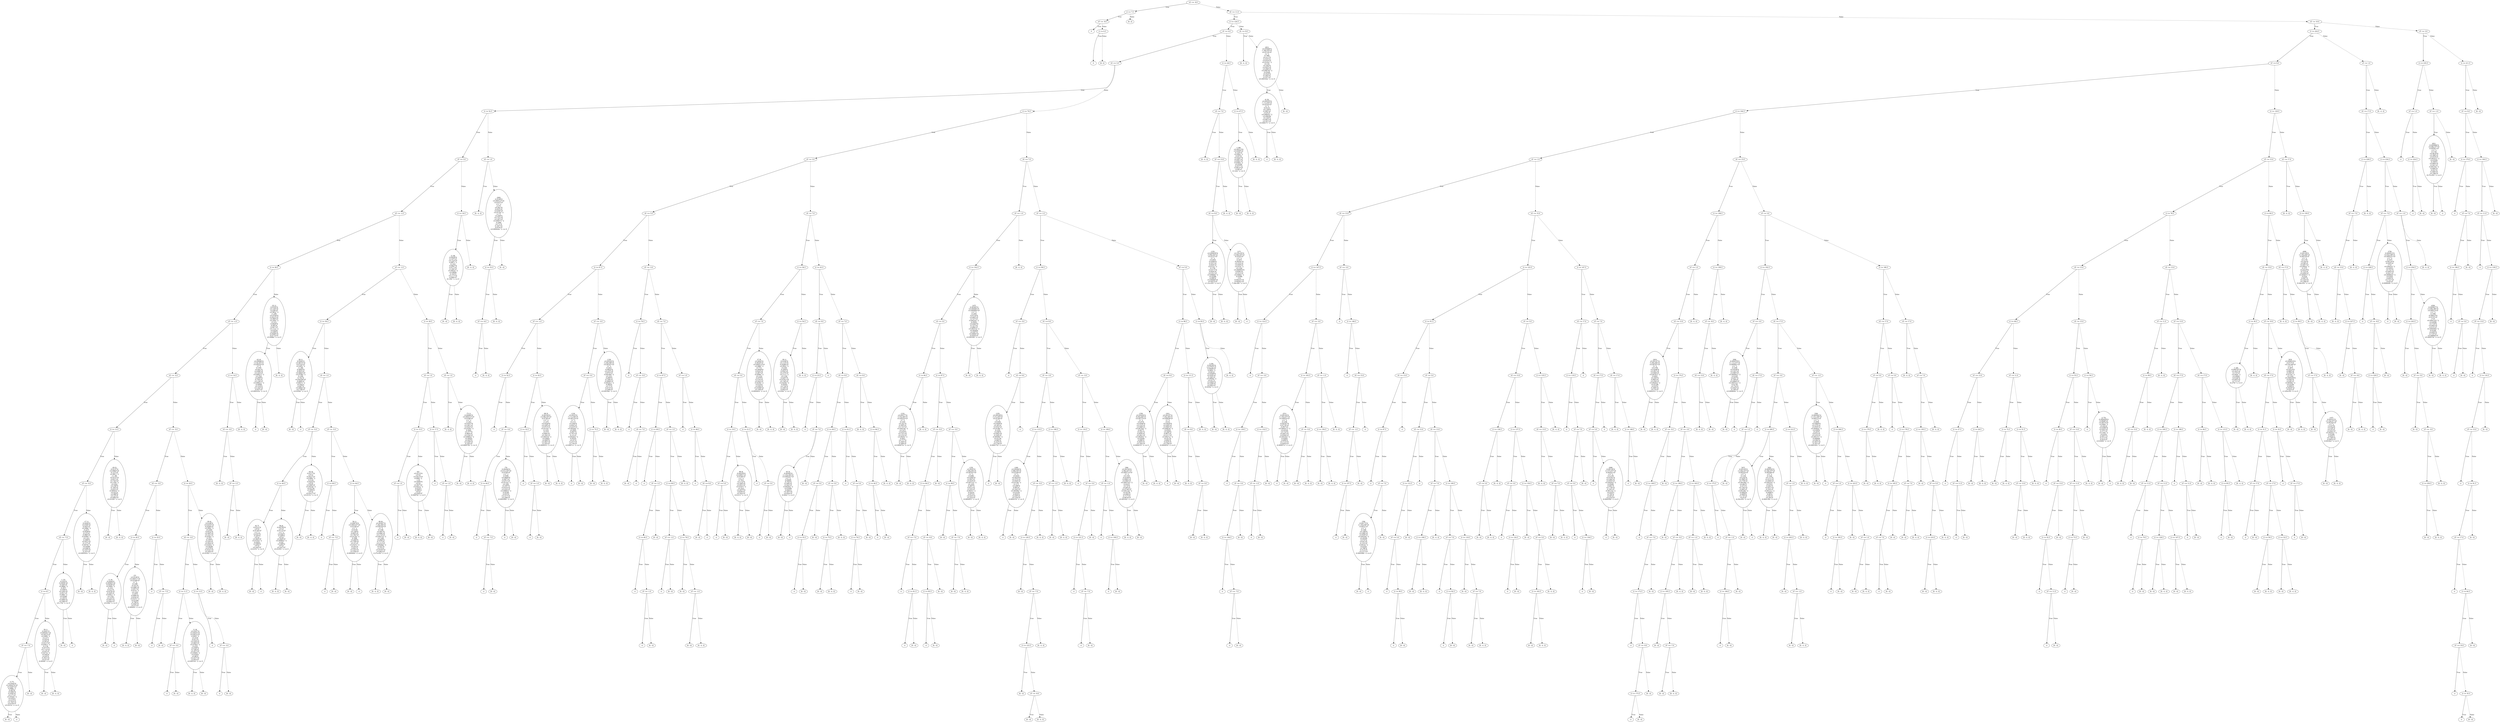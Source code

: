 digraph {
0 [label="vE <= -9.0"];
1 [label="d <= 7.5"];
2 [label="vF <= -9.0"];
3 [label="0"];
2 -> 3 [label="True"];
4 [label="d <= 6.5"];
5 [label="0"];
4 -> 5 [label="True"];
6 [label="[0, 2]"];
4 -> 6 [style="dashed", label="False"];
2 -> 4 [style="dashed", label="False"];
1 -> 2 [label="True"];
7 [label="[0, 2]"];
1 -> 7 [style="dashed", label="False"];
0 -> 1 [label="True"];
8 [label="vE <= 11.0"];
9 [label="d <= 124.5"];
10 [label="vF <= 9.0"];
11 [label="vE <= 3.0"];
12 [label="d <= 52.5"];
13 [label="vF <= 3.0"];
14 [label="vE <= -1.0"];
15 [label="d <= 28.5"];
16 [label="vF <= -1.0"];
17 [label="vE <= -5.0"];
18 [label="d <= 13.5"];
19 [label="vF <= -5.0"];
20 [label="vE <= -7.0"];
21 [label="d <= 8.5"];
22 [label="vF <= -7.0"];
23 [label="5.77(\n+0.0542*d\n+0.000474*vE\n+0.0287*vF\n-0.998)^2\n-0.0879(\n+0.882*d\n-0.436*vE\n+0.17*vF\n+0.0526)^2\n+0.0321(\n+0.215*d\n+0.703*vE\n+0.678*vF\n+0.0315)^2 <= 0"];
24 [label="[0, -2]"];
23 -> 24 [label="True"];
25 [label="-2"];
23 -> 25 [style="dashed", label="False"];
22 -> 23 [label="True"];
26 [label="[0, -2]"];
22 -> 26 [style="dashed", label="False"];
21 -> 22 [label="True"];
27 [label="39.1(\n-0.0201*d\n-0.000261*vE\n+0.0412*vF\n+0.999)^2\n+0.317(\n-0.553*d\n-0.56*vE\n+0.617*vF\n-0.0367)^2\n-0.174(\n-0.0773*d\n+0.772*vE\n+0.63*vF\n-0.0273)^2\n+0.0453(\n+0.83*d\n-0.301*vE\n+0.47*vF\n-0.0028)^2 <= 0"];
28 [label="[0, -2]"];
27 -> 28 [label="True"];
29 [label="[0, -2, 2]"];
27 -> 29 [style="dashed", label="False"];
21 -> 27 [style="dashed", label="False"];
20 -> 21 [label="True"];
30 [label="1.15(\n-0.252*d\n-0.0456*vE\n-0.426*vF\n+0.868)^2\n-0.367(\n-0.548*d\n+0.244*vE\n-0.651*vF\n-0.466)^2\n+0.0246(\n-0.183*d\n+0.896*vE\n+0.366*vF\n+0.174)^2 <= 0"];
31 [label="[0, -2]"];
30 -> 31 [label="True"];
32 [label="-2"];
30 -> 32 [style="dashed", label="False"];
20 -> 30 [style="dashed", label="False"];
19 -> 20 [label="True"];
33 [label="-17.1(\n-0.0204*d\n+0.038*vE\n-0.045*vF\n+0.998)^2\n-0.227(\n-0.0558*d\n-0.15*vE\n-0.986*vF\n-0.0399)^2\n+0.141(\n-0.368*d\n+0.921*vE\n-0.117*vF\n-0.0479)^2\n+0.0299(\n+0.928*d\n+0.357*vE\n-0.107*vF\n+0.000503)^2 <= 0"];
34 [label="[0, -2]"];
33 -> 34 [label="True"];
35 [label="[0, -2, 2]"];
33 -> 35 [style="dashed", label="False"];
19 -> 33 [style="dashed", label="False"];
18 -> 19 [label="True"];
36 [label="-29.5(\n-0.0137*d\n+0.0965*vE\n-0.127*vF\n+0.987)^2\n+1.38(\n+0.0131*d\n-0.651*vE\n+0.742*vF\n+0.159)^2\n+0.202(\n+0.146*d\n-0.744*vE\n-0.652*vF\n-0.00933)^2\n+0.0212(\n+0.989*d\n+0.12*vE\n+0.085*vF\n+0.0129)^2 <= 0"];
37 [label="[0, -2]"];
36 -> 37 [label="True"];
38 [label="[0, -2, 2]"];
36 -> 38 [style="dashed", label="False"];
18 -> 36 [style="dashed", label="False"];
17 -> 18 [label="True"];
39 [label="vF <= -5.0"];
40 [label="vE <= -3.0"];
41 [label="d <= 20.5"];
42 [label="11.9(\n-0.0264*d\n-0.00065*vE\n-0.0436*vF\n+0.999)^2\n-0.161(\n-0.511*d\n+0.678*vE\n-0.528*vF\n-0.0361)^2\n+0.152(\n+0.215*d\n+0.697*vE\n+0.683*vF\n+0.036)^2 <= 0"];
43 [label="[0, -2]"];
42 -> 43 [label="True"];
44 [label="-2"];
42 -> 44 [style="dashed", label="False"];
41 -> 42 [label="True"];
45 [label="27(\n+0.0126*d\n+0.00011*vE\n+0.0168*vF\n-1)^2\n-0.148(\n-0.531*d\n+0.686*vE\n-0.497*vF\n-0.015)^2\n+0.142(\n-0.29*d\n-0.698*vE\n-0.654*vF\n-0.0147)^2\n+0.0149(\n-0.796*d\n-0.204*vE\n+0.57*vF\n-0.00045)^2 <= 0"];
46 [label="[0, -2, 2]"];
45 -> 46 [label="True"];
47 [label="[0, -2]"];
45 -> 47 [style="dashed", label="False"];
41 -> 45 [style="dashed", label="False"];
40 -> 41 [label="True"];
48 [label="d <= 25.5"];
49 [label="-2"];
48 -> 49 [label="True"];
50 [label="vF <= -7.0"];
51 [label="-2"];
50 -> 51 [label="True"];
52 [label="[0, -2]"];
50 -> 52 [style="dashed", label="False"];
48 -> 50 [style="dashed", label="False"];
40 -> 48 [style="dashed", label="False"];
39 -> 40 [label="True"];
53 [label="d <= 20.5"];
54 [label="vE <= -3.0"];
55 [label="d <= 11.5"];
56 [label="vF <= -3.0"];
57 [label="-2"];
56 -> 57 [label="True"];
58 [label="[0, -2]"];
56 -> 58 [style="dashed", label="False"];
55 -> 56 [label="True"];
59 [label="11.8(\n+0.0327*d\n+0.0023*vE\n+0.0912*vF\n-0.995)^2\n+0.418(\n-0.011*d\n+0.529*vE\n+0.845*vF\n+0.0783)^2\n-0.233(\n+0.509*d\n-0.728*vE\n+0.457*vF\n+0.0569)^2\n+0.0343(\n+0.86*d\n+0.437*vE\n-0.263*vF\n+0.00514)^2 <= 0"];
60 [label="[0, -2, 2]"];
59 -> 60 [label="True"];
61 [label="[0, -2]"];
59 -> 61 [style="dashed", label="False"];
55 -> 59 [style="dashed", label="False"];
54 -> 55 [label="True"];
62 [label="d <= 13.5"];
63 [label="-2"];
62 -> 63 [label="True"];
64 [label="vF <= -3.0"];
65 [label="-2"];
64 -> 65 [label="True"];
66 [label="[0, -2]"];
64 -> 66 [style="dashed", label="False"];
62 -> 64 [style="dashed", label="False"];
54 -> 62 [style="dashed", label="False"];
53 -> 54 [label="True"];
67 [label="-39.4(\n-0.0148*d\n+0.0255*vE\n-0.0208*vF\n+0.999)^2\n+0.446(\n-0.0512*d\n+0.945*vE\n+0.321*vF\n-0.0182)^2\n-0.351(\n-0.199*d\n-0.324*vE\n+0.924*vF\n+0.0245)^2\n+0.0428(\n+0.979*d\n-0.0161*vE\n+0.205*vF\n+0.0192)^2 <= 0"];
68 [label="[0, -2]"];
67 -> 68 [label="True"];
69 [label="[0, -2, 2]"];
67 -> 69 [style="dashed", label="False"];
53 -> 67 [style="dashed", label="False"];
39 -> 53 [style="dashed", label="False"];
17 -> 39 [style="dashed", label="False"];
16 -> 17 [label="True"];
70 [label="d <= 14.5"];
71 [label="vE <= -3.0"];
72 [label="[0, -2, 2]"];
71 -> 72 [label="True"];
73 [label="vF <= 1.0"];
74 [label="[0, -2]"];
73 -> 74 [label="True"];
75 [label="[0, -2, 2]"];
73 -> 75 [style="dashed", label="False"];
71 -> 73 [style="dashed", label="False"];
70 -> 71 [label="True"];
76 [label="[0, -2, 2]"];
70 -> 76 [style="dashed", label="False"];
16 -> 70 [style="dashed", label="False"];
15 -> 16 [label="True"];
77 [label="-22.1(\n-0.0195*d\n+0.126*vE\n-0.236*vF\n+0.963)^2\n+1.89(\n+0.0704*d\n-0.0423*vE\n+0.966*vF\n+0.244)^2\n-0.121(\n-0.0626*d\n-0.99*vE\n-0.067*vF\n+0.112)^2\n+0.0225(\n+0.995*d\n-0.0568*vE\n-0.0772*vF\n+0.0086)^2 <= 0"];
78 [label="-43.4(\n+0.00846*d\n+3.9e-05*vE\n+0.00252*vF\n-1)^2\n-0.195(\n+0.641*d\n+0.696*vE\n+0.325*vF\n+0.00627)^2\n+0.192(\n+0.699*d\n-0.704*vE\n+0.128*vF\n+0.00621)^2\n-0.0499(\n+0.318*d\n+0.145*vE\n-0.937*vF\n+0.000333)^2 <= 0"];
79 [label="-2"];
78 -> 79 [label="True"];
80 [label="[0, -2]"];
78 -> 80 [style="dashed", label="False"];
77 -> 78 [label="True"];
81 [label="[0, -2, 2]"];
77 -> 81 [style="dashed", label="False"];
15 -> 77 [style="dashed", label="False"];
14 -> 15 [label="True"];
82 [label="vF <= -1.0"];
83 [label="d <= 36.5"];
84 [label="28.1(\n-0.0202*d\n+0.0672*vE\n-0.0752*vF\n+0.995)^2\n+1.66(\n-0.0693*d\n-0.993*vE\n+0.0662*vF\n+0.0706)^2\n-0.106(\n-0.741*d\n+0.00258*vE\n-0.668*vF\n-0.0657)^2\n+0.0421(\n-0.667*d\n+0.0982*vE\n+0.738*vF\n+0.0356)^2 <= 0"];
85 [label="[0, -2]"];
84 -> 85 [label="True"];
86 [label="-2"];
84 -> 86 [style="dashed", label="False"];
83 -> 84 [label="True"];
87 [label="vE <= 1.0"];
88 [label="vF <= -5.0"];
89 [label="d <= 40.5"];
90 [label="42.7(\n-0.0121*d\n+0*vE\n-0.0136*vF\n+1)^2\n+0.0575(\n-0.245*d\n+0*vE\n+0.969*vF\n+0.0102)^2\n-0.0261(\n+0.969*d\n+0*vE\n+0.245*vF\n+0.015)^2 <= 0"];
91 [label="[0, -2]"];
90 -> 91 [label="True"];
92 [label="-2"];
90 -> 92 [style="dashed", label="False"];
89 -> 90 [label="True"];
93 [label="58.4(\n-0.00795*d\n+0*vE\n-0.0112*vF\n+1)^2\n+0.0447(\n-0.248*d\n+0*vE\n+0.969*vF\n+0.00892)^2\n-0.02(\n+0.969*d\n+0*vE\n+0.247*vF\n+0.0105)^2 <= 0"];
94 [label="[0, -2, 2]"];
93 -> 94 [label="True"];
95 [label="[0, -2]"];
93 -> 95 [style="dashed", label="False"];
89 -> 93 [style="dashed", label="False"];
88 -> 89 [label="True"];
96 [label="-42.4(\n-0.0117*d\n+0*vE\n-0.0421*vF\n+0.999)^2\n-0.514(\n-0.0322*d\n+0*vE\n+0.999*vF\n+0.0418)^2\n+0.0176(\n+0.999*d\n+0*vE\n+0.0317*vF\n+0.0131)^2 <= 0"];
97 [label="[0, -2]"];
96 -> 97 [label="True"];
98 [label="[0, -2, 2]"];
96 -> 98 [style="dashed", label="False"];
88 -> 96 [style="dashed", label="False"];
87 -> 88 [label="True"];
99 [label="vF <= -5.0"];
100 [label="d <= 49.5"];
101 [label="-2"];
100 -> 101 [label="True"];
102 [label="vF <= -7.0"];
103 [label="-2"];
102 -> 103 [label="True"];
104 [label="[0, -2]"];
102 -> 104 [style="dashed", label="False"];
100 -> 102 [style="dashed", label="False"];
99 -> 100 [label="True"];
105 [label="d <= 44.5"];
106 [label="56.1(\n-0.00674*d\n+0.000147*vE\n-0.0158*vF\n+1)^2\n+0.616(\n+0.149*d\n-0.605*vE\n+0.782*vF\n+0.0134)^2\n-0.398(\n+0.406*d\n+0.758*vE\n+0.51*vF\n+0.0107)^2\n+0.0515(\n-0.901*d\n+0.242*vE\n+0.359*vF\n-0.000444)^2 <= 0"];
107 [label="[0, -2]"];
106 -> 107 [label="True"];
108 [label="-2"];
106 -> 108 [style="dashed", label="False"];
105 -> 106 [label="True"];
109 [label="80.8(\n+0.00367*d\n-7.26e-06*vE\n+0.00102*vF\n-1)^2\n-0.159(\n+0.697*d\n+0.696*vE\n+0.173*vF\n+0.00273)^2\n+0.149(\n+0.664*d\n-0.717*vE\n+0.213*vF\n+0.00266)^2\n+0.0273(\n-0.272*d\n+0.0335*vE\n+0.962*vF\n-2.27e-05)^2 <= 0"];
110 [label="[0, -2, 2]"];
109 -> 110 [label="True"];
111 [label="[0, -2]"];
109 -> 111 [style="dashed", label="False"];
105 -> 109 [style="dashed", label="False"];
99 -> 105 [style="dashed", label="False"];
87 -> 99 [style="dashed", label="False"];
83 -> 87 [style="dashed", label="False"];
82 -> 83 [label="True"];
112 [label="d <= 28.5"];
113 [label="vE <= 1.0"];
114 [label="d <= 15.5"];
115 [label="vF <= 1.0"];
116 [label="-2"];
115 -> 116 [label="True"];
117 [label="[0, -2]"];
115 -> 117 [style="dashed", label="False"];
114 -> 115 [label="True"];
118 [label="42(\n+0.0112*d\n+0*vE\n+0.0415*vF\n-0.999)^2\n-1.9(\n+0.0585*d\n+0*vE\n+0.997*vF\n+0.0421)^2\n-0.0197(\n-0.998*d\n+0*vE\n+0.059*vF\n-0.00876)^2 <= 0"];
119 [label="[0, -2, 2]"];
118 -> 119 [label="True"];
120 [label="[0, -2]"];
118 -> 120 [style="dashed", label="False"];
114 -> 118 [style="dashed", label="False"];
113 -> 114 [label="True"];
121 [label="d <= 17.5"];
122 [label="-2"];
121 -> 122 [label="True"];
123 [label="vF <= 1.0"];
124 [label="-2"];
123 -> 124 [label="True"];
125 [label="[0, -2]"];
123 -> 125 [style="dashed", label="False"];
121 -> 123 [style="dashed", label="False"];
113 -> 121 [style="dashed", label="False"];
112 -> 113 [label="True"];
126 [label="vE <= 1.0"];
127 [label="[0, -2, 2]"];
126 -> 127 [label="True"];
128 [label="-73.1(\n-0.00482*d\n+0.000212*vE\n-0.0198*vF\n+1)^2\n+1.81(\n+0.0557*d\n+0.381*vE\n+0.923*vF\n+0.0185)^2\n-0.363(\n+0.377*d\n-0.864*vE\n+0.334*vF\n+0.00862)^2\n+0.0642(\n+0.925*d\n+0.329*vE\n-0.192*vF\n+0.000578)^2 <= 0"];
129 [label="[0, -2]"];
128 -> 129 [label="True"];
130 [label="[0, -2, 2]"];
128 -> 130 [style="dashed", label="False"];
126 -> 128 [style="dashed", label="False"];
112 -> 126 [style="dashed", label="False"];
82 -> 112 [style="dashed", label="False"];
14 -> 82 [style="dashed", label="False"];
13 -> 14 [label="True"];
131 [label="d <= 18.5"];
132 [label="-2.18(\n-0.0039*d\n-0.107*vE\n+0.123*vF\n-0.987)^2\n-0.141(\n-0.0627*d\n-0.977*vE\n-0.184*vF\n+0.0832)^2\n+0.0806(\n-0.103*d\n+0.177*vE\n-0.969*vF\n-0.139)^2 <= 0"];
133 [label="[0, -2]"];
132 -> 133 [label="True"];
134 [label="[0, -2, 2]"];
132 -> 134 [style="dashed", label="False"];
131 -> 132 [label="True"];
135 [label="[0, -2, 2]"];
131 -> 135 [style="dashed", label="False"];
13 -> 131 [style="dashed", label="False"];
12 -> 13 [label="True"];
136 [label="vE <= 1.0"];
137 [label="[0, -2, 2]"];
136 -> 137 [label="True"];
138 [label="-260(\n-0.0108*d\n+0.000115*vE\n-0.0107*vF\n+1)^2\n-2.37(\n+0.441*d\n-0.633*vE\n+0.636*vF\n+0.0116)^2\n+1.7(\n+0.549*d\n+0.751*vE\n+0.367*vF\n+0.00977)^2\n-0.296(\n+0.71*d\n-0.187*vE\n-0.679*vF\n+0.000426)^2 <= 0"];
139 [label="d <= 53.5"];
140 [label="vF <= -6.0"];
141 [label="-2"];
140 -> 141 [label="True"];
142 [label="[0, -2, 2]"];
140 -> 142 [style="dashed", label="False"];
139 -> 140 [label="True"];
143 [label="[0, -2, 2]"];
139 -> 143 [style="dashed", label="False"];
138 -> 139 [label="True"];
144 [label="[0, -2]"];
138 -> 144 [style="dashed", label="False"];
136 -> 138 [style="dashed", label="False"];
12 -> 136 [style="dashed", label="False"];
11 -> 12 [label="True"];
145 [label="d <= 79.5"];
146 [label="vF <= 3.0"];
147 [label="vE <= 5.0"];
148 [label="d <= 67.5"];
149 [label="vF <= -1.0"];
150 [label="d <= 52.5"];
151 [label="-2"];
150 -> 151 [label="True"];
152 [label="vF <= -5.0"];
153 [label="d <= 64.5"];
154 [label="-2"];
153 -> 154 [label="True"];
155 [label="vF <= -7.0"];
156 [label="-2"];
155 -> 156 [label="True"];
157 [label="[0, -2]"];
155 -> 157 [style="dashed", label="False"];
153 -> 155 [style="dashed", label="False"];
152 -> 153 [label="True"];
158 [label="-75(\n-0.00444*d\n+6.01e-05*vE\n-0.0149*vF\n+1)^2\n-0.509(\n+0.0669*d\n-0.487*vE\n+0.871*vF\n+0.0133)^2\n+0.185(\n+0.397*d\n+0.814*vE\n+0.424*vF\n+0.00803)^2\n-0.0236(\n-0.915*d\n+0.317*vE\n+0.248*vF\n-0.000399)^2 <= 0"];
159 [label="-2"];
158 -> 159 [label="True"];
160 [label="[0, -2]"];
158 -> 160 [style="dashed", label="False"];
152 -> 158 [style="dashed", label="False"];
150 -> 152 [style="dashed", label="False"];
149 -> 150 [label="True"];
161 [label="d <= 43.5"];
162 [label="d <= 32.5"];
163 [label="-2"];
162 -> 163 [label="True"];
164 [label="vF <= 1.0"];
165 [label="-2"];
164 -> 165 [label="True"];
166 [label="[0, -2]"];
164 -> 166 [style="dashed", label="False"];
162 -> 164 [style="dashed", label="False"];
161 -> 162 [label="True"];
167 [label="-99.5(\n-0.00334*d\n+4.98e-05*vE\n-0.0136*vF\n+1)^2\n+1.47(\n+0.0329*d\n+0.229*vE\n+0.973*vF\n+0.0133)^2\n-0.123(\n+0.5*d\n-0.846*vE\n+0.182*vF\n+0.00419)^2\n+0.0482(\n+0.865*d\n+0.481*vE\n-0.142*vF\n+0.000931)^2 <= 0"];
168 [label="[0, -2]"];
167 -> 168 [label="True"];
169 [label="[0, -2, 2]"];
167 -> 169 [style="dashed", label="False"];
161 -> 167 [style="dashed", label="False"];
149 -> 161 [style="dashed", label="False"];
148 -> 149 [label="True"];
170 [label="vF <= -3.0"];
171 [label="vF <= -5.0"];
172 [label="-110(\n+0.0033*d\n-3.11e-06*vE\n+0.00125*vF\n-1)^2\n-0.111(\n+0.504*d\n-0.602*vE\n+0.619*vF\n+0.00244)^2\n+0.095(\n-0.697*d\n-0.707*vE\n-0.12*vF\n-0.00245)^2\n-0.0525(\n+0.51*d\n-0.371*vE\n-0.776*vF\n+0.00071)^2 <= 0"];
173 [label="-2"];
172 -> 173 [label="True"];
174 [label="[0, -2]"];
172 -> 174 [style="dashed", label="False"];
171 -> 172 [label="True"];
175 [label="d <= 75.5"];
176 [label="[0, -2]"];
175 -> 176 [label="True"];
177 [label="[0, -2, 2]"];
175 -> 177 [style="dashed", label="False"];
171 -> 175 [style="dashed", label="False"];
170 -> 171 [label="True"];
178 [label="-118(\n+0.00322*d\n-3.29e-06*vE\n+0.00167*vF\n-1)^2\n-0.261(\n-0.0825*d\n+0.215*vE\n-0.973*vF\n-0.00189)^2\n+0.101(\n-0.699*d\n-0.708*vE\n-0.0968*vF\n-0.00241)^2\n-0.0852(\n+0.71*d\n-0.673*vE\n-0.208*vF\n+0.00194)^2 <= 0"];
179 [label="[0, -2]"];
178 -> 179 [label="True"];
180 [label="[0, -2, 2]"];
178 -> 180 [style="dashed", label="False"];
170 -> 178 [style="dashed", label="False"];
148 -> 170 [style="dashed", label="False"];
147 -> 148 [label="True"];
181 [label="vF <= -3.0"];
182 [label="d <= 76.5"];
183 [label="-2"];
182 -> 183 [label="True"];
184 [label="vF <= -5.0"];
185 [label="-2"];
184 -> 185 [label="True"];
186 [label="vE <= 7.0"];
187 [label="[0, -2]"];
186 -> 187 [label="True"];
188 [label="-2"];
186 -> 188 [style="dashed", label="False"];
184 -> 186 [style="dashed", label="False"];
182 -> 184 [style="dashed", label="False"];
181 -> 182 [label="True"];
189 [label="vE <= 7.0"];
190 [label="d <= 67.5"];
191 [label="d <= 49.5"];
192 [label="-2"];
191 -> 192 [label="True"];
193 [label="vF <= 1.0"];
194 [label="d <= 60.5"];
195 [label="-2"];
194 -> 195 [label="True"];
196 [label="vF <= -1.0"];
197 [label="-2"];
196 -> 197 [label="True"];
198 [label="[0, -2]"];
196 -> 198 [style="dashed", label="False"];
194 -> 196 [style="dashed", label="False"];
193 -> 194 [label="True"];
199 [label="[0, -2]"];
193 -> 199 [style="dashed", label="False"];
191 -> 193 [style="dashed", label="False"];
190 -> 191 [label="True"];
200 [label="vF <= 1.0"];
201 [label="d <= 69.5"];
202 [label="vF <= -1.0"];
203 [label="-2"];
202 -> 203 [label="True"];
204 [label="[0, -2]"];
202 -> 204 [style="dashed", label="False"];
201 -> 202 [label="True"];
205 [label="d <= 78.5"];
206 [label="[0, -2]"];
205 -> 206 [label="True"];
207 [label="vF <= -1.0"];
208 [label="[0, -2]"];
207 -> 208 [label="True"];
209 [label="[0, -2, 2]"];
207 -> 209 [style="dashed", label="False"];
205 -> 207 [style="dashed", label="False"];
201 -> 205 [style="dashed", label="False"];
200 -> 201 [label="True"];
210 [label="[0, -2, 2]"];
200 -> 210 [style="dashed", label="False"];
190 -> 200 [style="dashed", label="False"];
189 -> 190 [label="True"];
211 [label="vF <= 1.0"];
212 [label="-2"];
211 -> 212 [label="True"];
213 [label="d <= 68.5"];
214 [label="-2"];
213 -> 214 [label="True"];
215 [label="vE <= 9.0"];
216 [label="[0, -2]"];
215 -> 216 [label="True"];
217 [label="-2"];
215 -> 217 [style="dashed", label="False"];
213 -> 215 [style="dashed", label="False"];
211 -> 213 [style="dashed", label="False"];
189 -> 211 [style="dashed", label="False"];
181 -> 189 [style="dashed", label="False"];
147 -> 181 [style="dashed", label="False"];
146 -> 147 [label="True"];
218 [label="vE <= 7.0"];
219 [label="d <= 36.5"];
220 [label="vF <= 7.0"];
221 [label="vE <= 5.0"];
222 [label="d <= 19.5"];
223 [label="vF <= 5.0"];
224 [label="-2"];
223 -> 224 [label="True"];
225 [label="[0, -2]"];
223 -> 225 [style="dashed", label="False"];
222 -> 223 [label="True"];
226 [label="98.4(\n-0.00239*d\n+0.0001*vE\n-0.0199*vF\n+1)^2\n-0.761(\n+0.112*d\n+0.544*vE\n+0.831*vF\n+0.0167)^2\n+0.321(\n+0.0473*d\n-0.839*vE\n+0.543*vF\n+0.011)^2 <= 0"];
227 [label="[0, -2, 2]"];
226 -> 227 [label="True"];
228 [label="[0, -2]"];
226 -> 228 [style="dashed", label="False"];
222 -> 226 [style="dashed", label="False"];
221 -> 222 [label="True"];
229 [label="d <= 21.5"];
230 [label="-2"];
229 -> 230 [label="True"];
231 [label="vF <= 5.0"];
232 [label="-2"];
231 -> 232 [label="True"];
233 [label="[0, -2]"];
231 -> 233 [style="dashed", label="False"];
229 -> 231 [style="dashed", label="False"];
221 -> 229 [style="dashed", label="False"];
220 -> 221 [label="True"];
234 [label="37.9(\n+0.0042*d\n-0.0634*vE\n+0.000513*vF\n+0.998)^2\n-0.771(\n+0.0958*d\n-0.923*vE\n-0.367*vF\n-0.0589)^2\n+0.122(\n-0.079*d\n-0.374*vE\n+0.924*vF\n-0.0239)^2\n+0.0191(\n+0.992*d\n+0.0596*vE\n+0.109*vF\n-0.000443)^2 <= 0"];
235 [label="[0, -2]"];
234 -> 235 [label="True"];
236 [label="[0, -2, 2]"];
234 -> 236 [style="dashed", label="False"];
220 -> 234 [style="dashed", label="False"];
219 -> 220 [label="True"];
237 [label="d <= 54.5"];
238 [label="-39.1(\n-0.0184*d\n+0.114*vE\n-0.0296*vF\n+0.993)^2\n-0.418(\n-0.209*d\n-0.932*vE\n+0.274*vF\n+0.111)^2\n+0.118(\n+0.657*d\n+0.0761*vE\n+0.749*vF\n+0.0258)^2\n-0.0545(\n+0.724*d\n-0.336*vE\n-0.602*vF\n+0.034)^2 <= 0"];
239 [label="[0, -2]"];
238 -> 239 [label="True"];
240 [label="[0, -2, 2]"];
238 -> 240 [style="dashed", label="False"];
237 -> 238 [label="True"];
241 [label="[0, -2, 2]"];
237 -> 241 [style="dashed", label="False"];
219 -> 237 [style="dashed", label="False"];
218 -> 219 [label="True"];
242 [label="d <= 43.5"];
243 [label="vE <= 9.0"];
244 [label="d <= 23.5"];
245 [label="-2"];
244 -> 245 [label="True"];
246 [label="vF <= 7.0"];
247 [label="63.5(\n-0.00285*d\n+1.03e-06*vE\n+0.000241*vF\n+1)^2\n-0.0469(\n-0.765*d\n-0.348*vE\n-0.542*vF\n-0.00205)^2\n+0.0399(\n-0.644*d\n+0.397*vE\n+0.654*vF\n-0.002)^2 <= 0"];
248 [label="[0, -2]"];
247 -> 248 [label="True"];
249 [label="-2"];
247 -> 249 [style="dashed", label="False"];
246 -> 247 [label="True"];
250 [label="[0, -2]"];
246 -> 250 [style="dashed", label="False"];
244 -> 246 [style="dashed", label="False"];
243 -> 244 [label="True"];
251 [label="-2"];
243 -> 251 [style="dashed", label="False"];
242 -> 243 [label="True"];
252 [label="vF <= 7.0"];
253 [label="vE <= 9.0"];
254 [label="d <= 60.5"];
255 [label="vF <= 5.0"];
256 [label="d <= 55.5"];
257 [label="-2"];
256 -> 257 [label="True"];
258 [label="[0, -2]"];
256 -> 258 [style="dashed", label="False"];
255 -> 256 [label="True"];
259 [label="[0, -2]"];
255 -> 259 [style="dashed", label="False"];
254 -> 255 [label="True"];
260 [label="vF <= 5.0"];
261 [label="d <= 75.5"];
262 [label="[0, -2]"];
261 -> 262 [label="True"];
263 [label="[0, -2, 2]"];
261 -> 263 [style="dashed", label="False"];
260 -> 261 [label="True"];
264 [label="[0, -2, 2]"];
260 -> 264 [style="dashed", label="False"];
254 -> 260 [style="dashed", label="False"];
253 -> 254 [label="True"];
265 [label="d <= 61.5"];
266 [label="-2"];
265 -> 266 [label="True"];
267 [label="vF <= 5.0"];
268 [label="d <= 76.5"];
269 [label="-2"];
268 -> 269 [label="True"];
270 [label="[0, -2]"];
268 -> 270 [style="dashed", label="False"];
267 -> 268 [label="True"];
271 [label="[0, -2]"];
267 -> 271 [style="dashed", label="False"];
265 -> 267 [style="dashed", label="False"];
253 -> 265 [style="dashed", label="False"];
252 -> 253 [label="True"];
272 [label="vE <= 9.0"];
273 [label="[0, -2, 2]"];
272 -> 273 [label="True"];
274 [label="d <= 66.5"];
275 [label="d <= 44.5"];
276 [label="-2"];
275 -> 276 [label="True"];
277 [label="[0, -2]"];
275 -> 277 [style="dashed", label="False"];
274 -> 275 [label="True"];
278 [label="[0, -2, 2]"];
274 -> 278 [style="dashed", label="False"];
272 -> 274 [style="dashed", label="False"];
252 -> 272 [style="dashed", label="False"];
242 -> 252 [style="dashed", label="False"];
218 -> 242 [style="dashed", label="False"];
146 -> 218 [style="dashed", label="False"];
145 -> 146 [label="True"];
279 [label="vE <= 7.0"];
280 [label="vF <= -1.0"];
281 [label="d <= 102.5"];
282 [label="vE <= 5.0"];
283 [label="d <= 84.5"];
284 [label="-123(\n+0.00277*d\n-3.53e-06*vE\n+0.00253*vF\n-1)^2\n-0.143(\n+0.321*d\n-0.595*vE\n+0.737*vF\n+0.00276)^2\n+0.107(\n+0.618*d\n+0.721*vE\n+0.312*vF\n+0.0025)^2\n-0.041(\n+0.717*d\n-0.356*vE\n-0.599*vF\n+0.000473)^2 <= 0"];
285 [label="[0, -2]"];
284 -> 285 [label="True"];
286 [label="[0, -2, 2]"];
284 -> 286 [style="dashed", label="False"];
283 -> 284 [label="True"];
287 [label="[0, -2, 2]"];
283 -> 287 [style="dashed", label="False"];
282 -> 283 [label="True"];
288 [label="d <= 87.5"];
289 [label="vF <= -5.0"];
290 [label="d <= 84.5"];
291 [label="vF <= -7.0"];
292 [label="-2"];
291 -> 292 [label="True"];
293 [label="d <= 81.5"];
294 [label="-2"];
293 -> 294 [label="True"];
295 [label="[0, -2]"];
293 -> 295 [style="dashed", label="False"];
291 -> 293 [style="dashed", label="False"];
290 -> 291 [label="True"];
296 [label="vF <= -9.0"];
297 [label="d <= 85.5"];
298 [label="-2"];
297 -> 298 [label="True"];
299 [label="[0, -2]"];
297 -> 299 [style="dashed", label="False"];
296 -> 297 [label="True"];
300 [label="[0, -2]"];
296 -> 300 [style="dashed", label="False"];
290 -> 296 [style="dashed", label="False"];
289 -> 290 [label="True"];
301 [label="[0, -2]"];
289 -> 301 [style="dashed", label="False"];
288 -> 289 [label="True"];
302 [label="vF <= -5.0"];
303 [label="d <= 99.5"];
304 [label="[0, -2]"];
303 -> 304 [label="True"];
305 [label="vF <= -7.0"];
306 [label="[0, -2]"];
305 -> 306 [label="True"];
307 [label="[0, -2, 2]"];
305 -> 307 [style="dashed", label="False"];
303 -> 305 [style="dashed", label="False"];
302 -> 303 [label="True"];
308 [label="-135(\n+0.0025*d\n-1.08e-05*vE\n+0.00767*vF\n-1)^2\n-0.408(\n+0.0382*d\n-0.392*vE\n+0.919*vF\n+0.00715)^2\n+0.103(\n-0.487*d\n-0.811*vE\n-0.325*vF\n-0.0037)^2\n-0.0253(\n-0.873*d\n+0.435*vE\n+0.222*vF\n-0.000491)^2 <= 0"];
309 [label="[0, -2]"];
308 -> 309 [label="True"];
310 [label="[0, -2, 2]"];
308 -> 310 [style="dashed", label="False"];
302 -> 308 [style="dashed", label="False"];
288 -> 302 [style="dashed", label="False"];
282 -> 288 [style="dashed", label="False"];
281 -> 282 [label="True"];
311 [label="-147(\n-0.00365*d\n+0.00406*vE\n+0.000995*vF\n+1)^2\n-0.185(\n-0.0719*d\n+0.683*vE\n-0.727*vF\n-0.00232)^2\n-0.0581(\n+0.0263*d\n-0.727*vE\n-0.686*vF\n+0.00373)^2\n+0.00592(\n+0.997*d\n+0.0684*vE\n-0.0343*vF\n+0.00339)^2 <= 0"];
312 [label="[0, -2]"];
311 -> 312 [label="True"];
313 [label="[0, -2, 2]"];
311 -> 313 [style="dashed", label="False"];
281 -> 311 [style="dashed", label="False"];
280 -> 281 [label="True"];
314 [label="[0, -2, 2]"];
280 -> 314 [style="dashed", label="False"];
279 -> 280 [label="True"];
315 [label="vF <= 1.0"];
316 [label="d <= 99.5"];
317 [label="vF <= -5.0"];
318 [label="-2"];
317 -> 318 [label="True"];
319 [label="vE <= 9.0"];
320 [label="-125(\n+0.00238*d\n-3.21e-05*vE\n+0.0158*vF\n-1)^2\n+0.645(\n+0.0449*d\n+0.36*vE\n+0.932*vF\n+0.0148)^2\n-0.103(\n-0.258*d\n+0.905*vE\n-0.338*vF\n-0.00599)^2\n+0.0119(\n-0.965*d\n-0.225*vE\n+0.134*vF\n-0.000172)^2 <= 0"];
321 [label="-2"];
320 -> 321 [label="True"];
322 [label="[0, -2]"];
320 -> 322 [style="dashed", label="False"];
319 -> 320 [label="True"];
323 [label="-2"];
319 -> 323 [style="dashed", label="False"];
317 -> 319 [style="dashed", label="False"];
316 -> 317 [label="True"];
324 [label="vE <= 9.0"];
325 [label="vF <= -3.0"];
326 [label="d <= 115.5"];
327 [label="-140(\n+0.00264*d\n-2.88e-05*vE\n+0.0149*vF\n-1)^2\n+0.653(\n+0.0476*d\n+0.375*vE\n+0.926*vF\n+0.0139)^2\n-0.117(\n+0.298*d\n-0.89*vE\n+0.345*vF\n+0.00596)^2\n+0.0145(\n-0.954*d\n-0.259*vE\n+0.154*vF\n-0.000215)^2 <= 0"];
328 [label="-2"];
327 -> 328 [label="True"];
329 [label="[0, -2]"];
327 -> 329 [style="dashed", label="False"];
326 -> 327 [label="True"];
330 [label="vF <= -5.0"];
331 [label="d <= 120.5"];
332 [label="[0, -2]"];
331 -> 332 [label="True"];
333 [label="vF <= -7.0"];
334 [label="d <= 123.5"];
335 [label="[0, -2]"];
334 -> 335 [label="True"];
336 [label="vF <= -9.0"];
337 [label="[0, -2]"];
336 -> 337 [label="True"];
338 [label="[0, -2, 2]"];
336 -> 338 [style="dashed", label="False"];
334 -> 336 [style="dashed", label="False"];
333 -> 334 [label="True"];
339 [label="[0, -2, 2]"];
333 -> 339 [style="dashed", label="False"];
331 -> 333 [style="dashed", label="False"];
330 -> 331 [label="True"];
340 [label="[0, -2, 2]"];
330 -> 340 [style="dashed", label="False"];
326 -> 330 [style="dashed", label="False"];
325 -> 326 [label="True"];
341 [label="d <= 108.5"];
342 [label="vF <= -1.0"];
343 [label="[0, -2]"];
342 -> 343 [label="True"];
344 [label="[0, -2, 2]"];
342 -> 344 [style="dashed", label="False"];
341 -> 342 [label="True"];
345 [label="[0, -2, 2]"];
341 -> 345 [style="dashed", label="False"];
325 -> 341 [style="dashed", label="False"];
324 -> 325 [label="True"];
346 [label="vF <= -3.0"];
347 [label="d <= 116.5"];
348 [label="-2"];
347 -> 348 [label="True"];
349 [label="vF <= -5.0"];
350 [label="d <= 121.5"];
351 [label="-2"];
350 -> 351 [label="True"];
352 [label="vF <= -7.0"];
353 [label="-2"];
352 -> 353 [label="True"];
354 [label="[0, -2]"];
352 -> 354 [style="dashed", label="False"];
350 -> 352 [style="dashed", label="False"];
349 -> 350 [label="True"];
355 [label="[0, -2]"];
349 -> 355 [style="dashed", label="False"];
347 -> 349 [style="dashed", label="False"];
346 -> 347 [label="True"];
356 [label="d <= 109.5"];
357 [label="vF <= -1.0"];
358 [label="-2"];
357 -> 358 [label="True"];
359 [label="d <= 100.5"];
360 [label="-2"];
359 -> 360 [label="True"];
361 [label="[0, -2]"];
359 -> 361 [style="dashed", label="False"];
357 -> 359 [style="dashed", label="False"];
356 -> 357 [label="True"];
362 [label="196(\n+0.00154*d\n-2.96e-07*vE\n+0.000772*vF\n-1)^2\n+0.153(\n-0.0109*d\n-0.0965*vE\n+0.995*vF\n+0.000752)^2\n-0.0331(\n+0.72*d\n+0.69*vE\n+0.0748*vF\n+0.00116)^2\n+0.0279(\n+0.694*d\n-0.717*vE\n-0.0619*vF\n+0.00102)^2 <= 0"];
363 [label="[0, -2, 2]"];
362 -> 363 [label="True"];
364 [label="[0, -2]"];
362 -> 364 [style="dashed", label="False"];
356 -> 362 [style="dashed", label="False"];
346 -> 356 [style="dashed", label="False"];
324 -> 346 [style="dashed", label="False"];
316 -> 324 [style="dashed", label="False"];
315 -> 316 [label="True"];
365 [label="vF <= 5.0"];
366 [label="d <= 98.5"];
367 [label="vE <= 9.0"];
368 [label="-159(\n+0.00204*d\n-8.04e-06*vE\n+0.00775*vF\n-1)^2\n+0.473(\n+0.0506*d\n+0.314*vE\n+0.948*vF\n+0.00745)^2\n-0.0677(\n+0.441*d\n-0.859*vE\n+0.261*vF\n+0.00293)^2\n+0.0204(\n-0.896*d\n-0.405*vE\n+0.182*vF\n-0.000415)^2 <= 0"];
369 [label="[0, -2]"];
368 -> 369 [label="True"];
370 [label="[0, -2, 2]"];
368 -> 370 [style="dashed", label="False"];
367 -> 368 [label="True"];
371 [label="-161(\n+0.00197*d\n-7.44e-06*vE\n+0.00838*vF\n-1)^2\n+0.5(\n+0.0429*d\n+0.264*vE\n+0.964*vF\n+0.00816)^2\n-0.0503(\n+0.449*d\n-0.867*vE\n+0.217*vF\n+0.00271)^2\n+0.0172(\n-0.892*d\n-0.424*vE\n+0.156*vF\n-0.000453)^2 <= 0"];
372 [label="-2"];
371 -> 372 [label="True"];
373 [label="[0, -2]"];
371 -> 373 [style="dashed", label="False"];
367 -> 371 [style="dashed", label="False"];
366 -> 367 [label="True"];
374 [label="d <= 111.5"];
375 [label="vE <= 9.0"];
376 [label="[0, -2, 2]"];
375 -> 376 [label="True"];
377 [label="vF <= 3.0"];
378 [label="[0, -2]"];
377 -> 378 [label="True"];
379 [label="[0, -2, 2]"];
377 -> 379 [style="dashed", label="False"];
375 -> 377 [style="dashed", label="False"];
374 -> 375 [label="True"];
380 [label="[0, -2, 2]"];
374 -> 380 [style="dashed", label="False"];
366 -> 374 [style="dashed", label="False"];
365 -> 366 [label="True"];
381 [label="d <= 83.5"];
382 [label="2.26(\n-0.00185*d\n+0.0792*vE\n-0.0648*vF\n-0.995)^2\n-0.0412(\n+0.0549*d\n+0.939*vE\n-0.326*vF\n+0.0959)^2\n+0.0177(\n+0.0465*d\n+0.328*vE\n+0.943*vF\n-0.0354)^2 <= 0"];
383 [label="[0, -2]"];
382 -> 383 [label="True"];
384 [label="[0, -2, 2]"];
382 -> 384 [style="dashed", label="False"];
381 -> 382 [label="True"];
385 [label="[0, -2, 2]"];
381 -> 385 [style="dashed", label="False"];
365 -> 381 [style="dashed", label="False"];
315 -> 365 [style="dashed", label="False"];
279 -> 315 [style="dashed", label="False"];
145 -> 279 [style="dashed", label="False"];
11 -> 145 [style="dashed", label="False"];
10 -> 11 [label="True"];
386 [label="d <= 26.5"];
387 [label="vE <= 7.0"];
388 [label="[0, -2, 2]"];
387 -> 388 [label="True"];
389 [label="vF <= 13.0"];
390 [label="vE <= 9.0"];
391 [label="-135(\n+0.000639*d\n-3.09e-05*vE\n+0.0157*vF\n-1)^2\n+0.403(\n-0.0384*d\n-0.551*vE\n-0.834*vF\n-0.0131)^2\n-0.176(\n+0.0171*d\n-0.834*vE\n+0.551*vF\n+0.00868)^2\n+0.0298(\n-0.999*d\n+0.00689*vE\n+0.0415*vF\n+1.21e-05)^2 <= 0"];
392 [label="[0, -2]"];
391 -> 392 [label="True"];
393 [label="[0, -2, 2]"];
391 -> 393 [style="dashed", label="False"];
390 -> 391 [label="True"];
394 [label="127(\n+2.55e-05*d\n+2.66e-05*vE\n-0.0163*vF\n+1)^2\n-0.347(\n-0.00291*d\n+0.514*vE\n+0.858*vF\n+0.014)^2\n+0.124(\n+0.000952*d\n-0.858*vE\n+0.513*vF\n+0.0084)^2\n-0.0398(\n-1*d\n-0.00231*vE\n-0.00201*vF\n-7.24e-06)^2 <= 0"];
395 [label="[0, -2]"];
394 -> 395 [label="True"];
396 [label="-2"];
394 -> 396 [style="dashed", label="False"];
390 -> 394 [style="dashed", label="False"];
389 -> 390 [label="True"];
397 [label="[0, -2, 2]"];
389 -> 397 [style="dashed", label="False"];
387 -> 389 [style="dashed", label="False"];
386 -> 387 [label="True"];
398 [label="d <= 47.5"];
399 [label="-1.98(\n+0.00513*d\n+0.0309*vE\n-0.124*vF\n+0.992)^2\n-0.0573(\n+0.0237*d\n+0.997*vE\n-0.0581*vF\n-0.0385)^2\n+0.0358(\n-0.0377*d\n-0.0615*vE\n-0.99*vF\n-0.122)^2 <= 0"];
400 [label="[0, -2]"];
399 -> 400 [label="True"];
401 [label="[0, -2, 2]"];
399 -> 401 [style="dashed", label="False"];
398 -> 399 [label="True"];
402 [label="[0, -2, 2]"];
398 -> 402 [style="dashed", label="False"];
386 -> 398 [style="dashed", label="False"];
10 -> 386 [style="dashed", label="False"];
9 -> 10 [label="True"];
403 [label="vE <= 9.0"];
404 [label="[0, -2, 2]"];
403 -> 404 [label="True"];
405 [label="-401(\n+0.00468*d\n-1.56e-05*vE\n+0.0116*vF\n-1)^2\n-0.786(\n+0.211*d\n-0.533*vE\n+0.819*vF\n+0.0105)^2\n+0.33(\n+0.342*d\n+0.825*vE\n+0.449*vF\n+0.00679)^2\n-0.0349(\n+0.916*d\n-0.185*vE\n-0.357*vF\n+0.000162)^2 <= 0"];
406 [label="-8.32(\n+0.00235*d\n-1.11e-05*vE\n+0.0103*vF\n-1)^2\n-0.0121(\n+0.136*d\n-0.585*vE\n+0.8*vF\n+0.00855)^2\n+0.00636(\n+0.193*d\n+0.807*vE\n+0.557*vF\n+0.00617)^2 <= 0"];
407 [label="-2"];
406 -> 407 [label="True"];
408 [label="[0, -2, 2]"];
406 -> 408 [style="dashed", label="False"];
405 -> 406 [label="True"];
409 [label="[0, -2]"];
405 -> 409 [style="dashed", label="False"];
403 -> 405 [style="dashed", label="False"];
9 -> 403 [style="dashed", label="False"];
8 -> 9 [label="True"];
410 [label="vE <= 19.0"];
411 [label="d <= 224.5"];
412 [label="vF <= 9.0"];
413 [label="d <= 164.5"];
414 [label="vF <= 1.0"];
415 [label="vE <= 13.0"];
416 [label="d <= 147.5"];
417 [label="d <= 123.5"];
418 [label="-2"];
417 -> 418 [label="True"];
419 [label="vF <= -3.0"];
420 [label="d <= 139.5"];
421 [label="-2"];
420 -> 421 [label="True"];
422 [label="vF <= -5.0"];
423 [label="d <= 144.5"];
424 [label="-2"];
423 -> 424 [label="True"];
425 [label="vF <= -7.0"];
426 [label="-2"];
425 -> 426 [label="True"];
427 [label="[0, -2]"];
425 -> 427 [style="dashed", label="False"];
423 -> 425 [style="dashed", label="False"];
422 -> 423 [label="True"];
428 [label="[0, -2]"];
422 -> 428 [style="dashed", label="False"];
420 -> 422 [style="dashed", label="False"];
419 -> 420 [label="True"];
429 [label="d <= 132.5"];
430 [label="vF <= -1.0"];
431 [label="-2"];
430 -> 431 [label="True"];
432 [label="[0, -2]"];
430 -> 432 [style="dashed", label="False"];
429 -> 430 [label="True"];
433 [label="[0, -2]"];
429 -> 433 [style="dashed", label="False"];
419 -> 429 [style="dashed", label="False"];
417 -> 419 [style="dashed", label="False"];
416 -> 417 [label="True"];
434 [label="vF <= -3.0"];
435 [label="d <= 163.5"];
436 [label="-251(\n-0.00143*d\n+1.93e-07*vE\n+0.00053*vF\n+1)^2\n-0.139(\n-0.00767*d\n-0.0778*vE\n-0.997*vF\n+0.000517)^2\n+0.0316(\n+0.715*d\n+0.697*vE\n-0.0599*vF\n+0.00105)^2\n-0.0285(\n-0.699*d\n+0.713*vE\n-0.0503*vF\n-0.000971)^2 <= 0"];
437 [label="-2"];
436 -> 437 [label="True"];
438 [label="[0, -2]"];
436 -> 438 [style="dashed", label="False"];
435 -> 436 [label="True"];
439 [label="vF <= -5.0"];
440 [label="[0, -2]"];
439 -> 440 [label="True"];
441 [label="[0, -2, 2]"];
439 -> 441 [style="dashed", label="False"];
435 -> 439 [style="dashed", label="False"];
434 -> 435 [label="True"];
442 [label="vF <= -1.0"];
443 [label="d <= 156.5"];
444 [label="[0, -2]"];
443 -> 444 [label="True"];
445 [label="[0, -2, 2]"];
443 -> 445 [style="dashed", label="False"];
442 -> 443 [label="True"];
446 [label="[0, -2, 2]"];
442 -> 446 [style="dashed", label="False"];
434 -> 442 [style="dashed", label="False"];
416 -> 434 [style="dashed", label="False"];
415 -> 416 [label="True"];
447 [label="vF <= -3.0"];
448 [label="-2"];
447 -> 448 [label="True"];
449 [label="d <= 148.5"];
450 [label="-2"];
449 -> 450 [label="True"];
451 [label="vE <= 15.0"];
452 [label="vF <= -1.0"];
453 [label="d <= 157.5"];
454 [label="-2"];
453 -> 454 [label="True"];
455 [label="[0, -2]"];
453 -> 455 [style="dashed", label="False"];
452 -> 453 [label="True"];
456 [label="[0, -2]"];
452 -> 456 [style="dashed", label="False"];
451 -> 452 [label="True"];
457 [label="-2"];
451 -> 457 [style="dashed", label="False"];
449 -> 451 [style="dashed", label="False"];
447 -> 449 [style="dashed", label="False"];
415 -> 447 [style="dashed", label="False"];
414 -> 415 [label="True"];
458 [label="vE <= 15.0"];
459 [label="d <= 123.5"];
460 [label="d <= 91.5"];
461 [label="vE <= 13.0"];
462 [label="d <= 67.5"];
463 [label="-2"];
462 -> 463 [label="True"];
464 [label="vF <= 7.0"];
465 [label="158(\n-0.00173*d\n+1.05e-06*vE\n-0.0031*vF\n+1)^2\n-0.148(\n+0.189*d\n+0.288*vE\n+0.939*vF\n+0.00324)^2\n+0.0228(\n-0.572*d\n+0.81*vE\n-0.133*vF\n-0.0014)^2\n-0.0102(\n-0.798*d\n-0.512*vE\n+0.317*vF\n-0.000398)^2 <= 0"];
466 [label="[0, -2]"];
465 -> 466 [label="True"];
467 [label="-2"];
465 -> 467 [style="dashed", label="False"];
464 -> 465 [label="True"];
468 [label="[0, -2]"];
464 -> 468 [style="dashed", label="False"];
462 -> 464 [style="dashed", label="False"];
461 -> 462 [label="True"];
469 [label="-2"];
461 -> 469 [style="dashed", label="False"];
460 -> 461 [label="True"];
470 [label="vF <= 5.0"];
471 [label="vE <= 13.0"];
472 [label="d <= 112.5"];
473 [label="vF <= 3.0"];
474 [label="-2"];
473 -> 474 [label="True"];
475 [label="d <= 99.5"];
476 [label="-2"];
475 -> 476 [label="True"];
477 [label="[0, -2]"];
475 -> 477 [style="dashed", label="False"];
473 -> 475 [style="dashed", label="False"];
472 -> 473 [label="True"];
478 [label="[0, -2]"];
472 -> 478 [style="dashed", label="False"];
471 -> 472 [label="True"];
479 [label="-2"];
471 -> 479 [style="dashed", label="False"];
470 -> 471 [label="True"];
480 [label="vE <= 13.0"];
481 [label="vF <= 7.0"];
482 [label="d <= 108.5"];
483 [label="[0, -2]"];
482 -> 483 [label="True"];
484 [label="[0, -2, 2]"];
482 -> 484 [style="dashed", label="False"];
481 -> 482 [label="True"];
485 [label="[0, -2, 2]"];
481 -> 485 [style="dashed", label="False"];
480 -> 481 [label="True"];
486 [label="d <= 109.5"];
487 [label="vF <= 7.0"];
488 [label="-2"];
487 -> 488 [label="True"];
489 [label="d <= 92.5"];
490 [label="-2"];
489 -> 490 [label="True"];
491 [label="[0, -2]"];
489 -> 491 [style="dashed", label="False"];
487 -> 489 [style="dashed", label="False"];
486 -> 487 [label="True"];
492 [label="d <= 118.5"];
493 [label="[0, -2]"];
492 -> 493 [label="True"];
494 [label="vF <= 7.0"];
495 [label="[0, -2]"];
494 -> 495 [label="True"];
496 [label="[0, -2, 2]"];
494 -> 496 [style="dashed", label="False"];
492 -> 494 [style="dashed", label="False"];
486 -> 492 [style="dashed", label="False"];
480 -> 486 [style="dashed", label="False"];
470 -> 480 [style="dashed", label="False"];
460 -> 470 [style="dashed", label="False"];
459 -> 460 [label="True"];
497 [label="vF <= 5.0"];
498 [label="vE <= 13.0"];
499 [label="d <= 136.5"];
500 [label="vF <= 3.0"];
501 [label="[0, -2]"];
500 -> 501 [label="True"];
502 [label="[0, -2, 2]"];
500 -> 502 [style="dashed", label="False"];
499 -> 500 [label="True"];
503 [label="[0, -2, 2]"];
499 -> 503 [style="dashed", label="False"];
498 -> 499 [label="True"];
504 [label="d <= 137.5"];
505 [label="vF <= 3.0"];
506 [label="-2"];
505 -> 506 [label="True"];
507 [label="d <= 124.5"];
508 [label="-2"];
507 -> 508 [label="True"];
509 [label="[0, -2]"];
507 -> 509 [style="dashed", label="False"];
505 -> 507 [style="dashed", label="False"];
504 -> 505 [label="True"];
510 [label="d <= 150.5"];
511 [label="[0, -2]"];
510 -> 511 [label="True"];
512 [label="vF <= 3.0"];
513 [label="d <= 163.5"];
514 [label="[0, -2]"];
513 -> 514 [label="True"];
515 [label="[0, -2, 2]"];
513 -> 515 [style="dashed", label="False"];
512 -> 513 [label="True"];
516 [label="[0, -2, 2]"];
512 -> 516 [style="dashed", label="False"];
510 -> 512 [style="dashed", label="False"];
504 -> 510 [style="dashed", label="False"];
498 -> 504 [style="dashed", label="False"];
497 -> 498 [label="True"];
517 [label="d <= 135.5"];
518 [label="vE <= 13.0"];
519 [label="[0, -2, 2]"];
518 -> 519 [label="True"];
520 [label="vF <= 7.0"];
521 [label="[0, -2]"];
520 -> 521 [label="True"];
522 [label="[0, -2, 2]"];
520 -> 522 [style="dashed", label="False"];
518 -> 520 [style="dashed", label="False"];
517 -> 518 [label="True"];
523 [label="[0, -2, 2]"];
517 -> 523 [style="dashed", label="False"];
497 -> 517 [style="dashed", label="False"];
459 -> 497 [style="dashed", label="False"];
458 -> 459 [label="True"];
524 [label="d <= 147.5"];
525 [label="vE <= 17.0"];
526 [label="d <= 119.5"];
527 [label="-2"];
526 -> 527 [label="True"];
528 [label="vF <= 7.0"];
529 [label="vF <= 5.0"];
530 [label="-2"];
529 -> 530 [label="True"];
531 [label="d <= 136.5"];
532 [label="-2"];
531 -> 532 [label="True"];
533 [label="[0, -2]"];
531 -> 533 [style="dashed", label="False"];
529 -> 531 [style="dashed", label="False"];
528 -> 529 [label="True"];
534 [label="[0, -2]"];
528 -> 534 [style="dashed", label="False"];
526 -> 528 [style="dashed", label="False"];
525 -> 526 [label="True"];
535 [label="-2"];
525 -> 535 [style="dashed", label="False"];
524 -> 525 [label="True"];
536 [label="vF <= 7.0"];
537 [label="vE <= 17.0"];
538 [label="vF <= 3.0"];
539 [label="-2"];
538 -> 539 [label="True"];
540 [label="-268(\n-0.00129*d\n+3.57e-07*vE\n-0.00201*vF\n+1)^2\n+0.119(\n+0.0791*d\n+0.284*vE\n+0.955*vF\n+0.00202)^2\n-0.0246(\n-0.601*d\n+0.778*vE\n-0.182*vF\n-0.00114)^2\n+0.0167(\n-0.795*d\n-0.56*vE\n+0.233*vF\n-0.000558)^2 <= 0"];
541 [label="-2"];
540 -> 541 [label="True"];
542 [label="[0, -2]"];
540 -> 542 [style="dashed", label="False"];
538 -> 540 [style="dashed", label="False"];
537 -> 538 [label="True"];
543 [label="-2"];
537 -> 543 [style="dashed", label="False"];
536 -> 537 [label="True"];
544 [label="vE <= 17.0"];
545 [label="[0, -2, 2]"];
544 -> 545 [label="True"];
546 [label="d <= 148.5"];
547 [label="-2"];
546 -> 547 [label="True"];
548 [label="[0, -2]"];
546 -> 548 [style="dashed", label="False"];
544 -> 546 [style="dashed", label="False"];
536 -> 544 [style="dashed", label="False"];
524 -> 536 [style="dashed", label="False"];
458 -> 524 [style="dashed", label="False"];
414 -> 458 [style="dashed", label="False"];
413 -> 414 [label="True"];
549 [label="vE <= 15.0"];
550 [label="d <= 198.5"];
551 [label="vF <= 1.0"];
552 [label="vE <= 13.0"];
553 [label="-263(\n+0.00147*d\n-5.49e-06*vE\n+0.00797*vF\n-1)^2\n+0.578(\n+0.0298*d\n+0.291*vE\n+0.956*vF\n+0.00767)^2\n-0.065(\n+0.393*d\n-0.883*vE\n+0.256*vF\n+0.00263)^2\n+0.0138(\n-0.919*d\n-0.368*vE\n+0.14*vF\n-0.000231)^2 <= 0"];
554 [label="[0, -2]"];
553 -> 554 [label="True"];
555 [label="[0, -2, 2]"];
553 -> 555 [style="dashed", label="False"];
552 -> 553 [label="True"];
556 [label="d <= 174.5"];
557 [label="vF <= -5.0"];
558 [label="d <= 169.5"];
559 [label="-2"];
558 -> 559 [label="True"];
560 [label="vF <= -7.0"];
561 [label="d <= 172.5"];
562 [label="-2"];
561 -> 562 [label="True"];
563 [label="vF <= -9.0"];
564 [label="d <= 173.5"];
565 [label="-2"];
564 -> 565 [label="True"];
566 [label="[0, -2]"];
564 -> 566 [style="dashed", label="False"];
563 -> 564 [label="True"];
567 [label="[0, -2]"];
563 -> 567 [style="dashed", label="False"];
561 -> 563 [style="dashed", label="False"];
560 -> 561 [label="True"];
568 [label="[0, -2]"];
560 -> 568 [style="dashed", label="False"];
558 -> 560 [style="dashed", label="False"];
557 -> 558 [label="True"];
569 [label="[0, -2]"];
557 -> 569 [style="dashed", label="False"];
556 -> 557 [label="True"];
570 [label="vF <= -3.0"];
571 [label="d <= 190.5"];
572 [label="[0, -2]"];
571 -> 572 [label="True"];
573 [label="vF <= -5.0"];
574 [label="d <= 195.5"];
575 [label="[0, -2]"];
574 -> 575 [label="True"];
576 [label="vF <= -7.0"];
577 [label="[0, -2]"];
576 -> 577 [label="True"];
578 [label="[0, -2, 2]"];
576 -> 578 [style="dashed", label="False"];
574 -> 576 [style="dashed", label="False"];
573 -> 574 [label="True"];
579 [label="[0, -2, 2]"];
573 -> 579 [style="dashed", label="False"];
571 -> 573 [style="dashed", label="False"];
570 -> 571 [label="True"];
580 [label="d <= 183.5"];
581 [label="vF <= -1.0"];
582 [label="[0, -2]"];
581 -> 582 [label="True"];
583 [label="[0, -2, 2]"];
581 -> 583 [style="dashed", label="False"];
580 -> 581 [label="True"];
584 [label="[0, -2, 2]"];
580 -> 584 [style="dashed", label="False"];
570 -> 580 [style="dashed", label="False"];
556 -> 570 [style="dashed", label="False"];
552 -> 556 [style="dashed", label="False"];
551 -> 552 [label="True"];
585 [label="[0, -2, 2]"];
551 -> 585 [style="dashed", label="False"];
550 -> 551 [label="True"];
586 [label="d <= 199.5"];
587 [label="vF <= -9.0"];
588 [label="vE <= 13.0"];
589 [label="[0, -2, 2]"];
588 -> 589 [label="True"];
590 [label="[0, -2]"];
588 -> 590 [style="dashed", label="False"];
587 -> 588 [label="True"];
591 [label="[0, -2, 2]"];
587 -> 591 [style="dashed", label="False"];
586 -> 587 [label="True"];
592 [label="[0, -2, 2]"];
586 -> 592 [style="dashed", label="False"];
550 -> 586 [style="dashed", label="False"];
549 -> 550 [label="True"];
593 [label="vF <= 3.0"];
594 [label="d <= 192.5"];
595 [label="vF <= -3.0"];
596 [label="299(\n-0.000978*d\n+1.11e-07*vE\n-0.000901*vF\n+1)^2\n-0.109(\n+0.0538*d\n+0.161*vE\n+0.985*vF\n+0.000941)^2\n+0.018(\n+0.657*d\n-0.749*vE\n+0.0869*vF\n+0.000721)^2\n-0.0176(\n+0.752*d\n+0.642*vE\n-0.146*vF\n+0.000604)^2 <= 0"];
597 [label="[0, -2]"];
596 -> 597 [label="True"];
598 [label="-2"];
596 -> 598 [style="dashed", label="False"];
595 -> 596 [label="True"];
599 [label="vE <= 17.0"];
600 [label="vF <= 1.0"];
601 [label="d <= 175.5"];
602 [label="-2"];
601 -> 602 [label="True"];
603 [label="vF <= -1.0"];
604 [label="d <= 184.5"];
605 [label="-2"];
604 -> 605 [label="True"];
606 [label="[0, -2]"];
604 -> 606 [style="dashed", label="False"];
603 -> 604 [label="True"];
607 [label="[0, -2]"];
603 -> 607 [style="dashed", label="False"];
601 -> 603 [style="dashed", label="False"];
600 -> 601 [label="True"];
608 [label="[0, -2]"];
600 -> 608 [style="dashed", label="False"];
599 -> 600 [label="True"];
609 [label="-2"];
599 -> 609 [style="dashed", label="False"];
595 -> 599 [style="dashed", label="False"];
594 -> 595 [label="True"];
610 [label="vE <= 17.0"];
611 [label="vF <= -3.0"];
612 [label="d <= 200.5"];
613 [label="547(\n-0.00105*d\n+3.84e-07*vE\n-0.00225*vF\n+1)^2\n-0.116(\n+0.232*d\n+0.584*vE\n+0.778*vF\n+0.00199)^2\n+0.0637(\n-0.371*d\n+0.792*vE\n-0.484*vF\n-0.00148)^2\n-0.00825(\n-0.899*d\n-0.176*vE\n+0.4*vF\n-4.25e-05)^2 <= 0"];
614 [label="[0, -2]"];
613 -> 614 [label="True"];
615 [label="-2"];
613 -> 615 [style="dashed", label="False"];
612 -> 613 [label="True"];
616 [label="342(\n-0.000932*d\n+4.38e-07*vE\n-0.00248*vF\n+1)^2\n-0.122(\n+0.117*d\n+0.412*vE\n+0.904*vF\n+0.00235)^2\n+0.031(\n-0.441*d\n+0.837*vE\n-0.324*vF\n-0.00121)^2\n-0.00807(\n-0.89*d\n-0.36*vE\n+0.28*vF\n-0.000136)^2 <= 0"];
617 [label="[0, -2, 2]"];
616 -> 617 [label="True"];
618 [label="[0, -2]"];
616 -> 618 [style="dashed", label="False"];
612 -> 616 [style="dashed", label="False"];
611 -> 612 [label="True"];
619 [label="d <= 212.5"];
620 [label="vF <= 1.0"];
621 [label="d <= 203.5"];
622 [label="[0, -2]"];
621 -> 622 [label="True"];
623 [label="vF <= -1.0"];
624 [label="[0, -2]"];
623 -> 624 [label="True"];
625 [label="[0, -2, 2]"];
623 -> 625 [style="dashed", label="False"];
621 -> 623 [style="dashed", label="False"];
620 -> 621 [label="True"];
626 [label="[0, -2, 2]"];
620 -> 626 [style="dashed", label="False"];
619 -> 620 [label="True"];
627 [label="[0, -2, 2]"];
619 -> 627 [style="dashed", label="False"];
611 -> 619 [style="dashed", label="False"];
610 -> 611 [label="True"];
628 [label="vF <= -1.0"];
629 [label="336(\n-0.000942*d\n+1.01e-06*vE\n-0.00415*vF\n+1)^2\n-0.269(\n+0.0469*d\n+0.279*vE\n+0.959*vF\n+0.00402)^2\n+0.0293(\n+0.43*d\n-0.872*vE\n+0.233*vF\n+0.00137)^2\n-0.00849(\n+0.902*d\n+0.401*vE\n-0.161*vF\n+0.000183)^2 <= 0"];
630 [label="[0, -2]"];
629 -> 630 [label="True"];
631 [label="-2"];
629 -> 631 [style="dashed", label="False"];
628 -> 629 [label="True"];
632 [label="d <= 204.5"];
633 [label="vF <= 1.0"];
634 [label="-2"];
633 -> 634 [label="True"];
635 [label="d <= 193.5"];
636 [label="-2"];
635 -> 636 [label="True"];
637 [label="[0, -2]"];
635 -> 637 [style="dashed", label="False"];
633 -> 635 [style="dashed", label="False"];
632 -> 633 [label="True"];
638 [label="d <= 223.5"];
639 [label="[0, -2]"];
638 -> 639 [label="True"];
640 [label="vF <= 1.0"];
641 [label="[0, -2]"];
640 -> 641 [label="True"];
642 [label="[0, -2, 2]"];
640 -> 642 [style="dashed", label="False"];
638 -> 640 [style="dashed", label="False"];
632 -> 638 [style="dashed", label="False"];
628 -> 632 [style="dashed", label="False"];
610 -> 628 [style="dashed", label="False"];
594 -> 610 [style="dashed", label="False"];
593 -> 594 [label="True"];
643 [label="d <= 180.5"];
644 [label="vE <= 17.0"];
645 [label="vF <= 5.0"];
646 [label="d <= 179.5"];
647 [label="[0, -2]"];
646 -> 647 [label="True"];
648 [label="[0, -2, 2]"];
646 -> 648 [style="dashed", label="False"];
645 -> 646 [label="True"];
649 [label="[0, -2, 2]"];
645 -> 649 [style="dashed", label="False"];
644 -> 645 [label="True"];
650 [label="vF <= 5.0"];
651 [label="-2"];
650 -> 651 [label="True"];
652 [label="d <= 178.5"];
653 [label="d <= 165.5"];
654 [label="vF <= 7.0"];
655 [label="-2"];
654 -> 655 [label="True"];
656 [label="[0, -2]"];
654 -> 656 [style="dashed", label="False"];
653 -> 654 [label="True"];
657 [label="[0, -2]"];
653 -> 657 [style="dashed", label="False"];
652 -> 653 [label="True"];
658 [label="vF <= 7.0"];
659 [label="[0, -2]"];
658 -> 659 [label="True"];
660 [label="[0, -2, 2]"];
658 -> 660 [style="dashed", label="False"];
652 -> 658 [style="dashed", label="False"];
650 -> 652 [style="dashed", label="False"];
644 -> 650 [style="dashed", label="False"];
643 -> 644 [label="True"];
661 [label="vE <= 17.0"];
662 [label="[0, -2, 2]"];
661 -> 662 [label="True"];
663 [label="vF <= 7.0"];
664 [label="d <= 195.5"];
665 [label="[0, -2]"];
664 -> 665 [label="True"];
666 [label="vF <= 5.0"];
667 [label="d <= 210.5"];
668 [label="[0, -2]"];
667 -> 668 [label="True"];
669 [label="[0, -2, 2]"];
667 -> 669 [style="dashed", label="False"];
666 -> 667 [label="True"];
670 [label="[0, -2, 2]"];
666 -> 670 [style="dashed", label="False"];
664 -> 666 [style="dashed", label="False"];
663 -> 664 [label="True"];
671 [label="[0, -2, 2]"];
663 -> 671 [style="dashed", label="False"];
661 -> 663 [style="dashed", label="False"];
643 -> 661 [style="dashed", label="False"];
593 -> 643 [style="dashed", label="False"];
549 -> 593 [style="dashed", label="False"];
413 -> 549 [style="dashed", label="False"];
412 -> 413 [label="True"];
672 [label="d <= 129.5"];
673 [label="vF <= 15.0"];
674 [label="d <= 78.5"];
675 [label="vE <= 13.0"];
676 [label="d <= 48.5"];
677 [label="vF <= 13.0"];
678 [label="d <= 27.5"];
679 [label="-2"];
678 -> 679 [label="True"];
680 [label="vF <= 11.0"];
681 [label="-2"];
680 -> 681 [label="True"];
682 [label="[0, -2]"];
680 -> 682 [style="dashed", label="False"];
678 -> 680 [style="dashed", label="False"];
677 -> 678 [label="True"];
683 [label="d <= 28.5"];
684 [label="[0, -2]"];
683 -> 684 [label="True"];
685 [label="[0, -2, 2]"];
683 -> 685 [style="dashed", label="False"];
677 -> 683 [style="dashed", label="False"];
676 -> 677 [label="True"];
686 [label="vF <= 11.0"];
687 [label="d <= 72.5"];
688 [label="[0, -2]"];
687 -> 688 [label="True"];
689 [label="[0, -2, 2]"];
687 -> 689 [style="dashed", label="False"];
686 -> 687 [label="True"];
690 [label="d <= 51.5"];
691 [label="vF <= 13.0"];
692 [label="[0, -2]"];
691 -> 692 [label="True"];
693 [label="[0, -2, 2]"];
691 -> 693 [style="dashed", label="False"];
690 -> 691 [label="True"];
694 [label="[0, -2, 2]"];
690 -> 694 [style="dashed", label="False"];
686 -> 690 [style="dashed", label="False"];
676 -> 686 [style="dashed", label="False"];
675 -> 676 [label="True"];
695 [label="vE <= 15.0"];
696 [label="d <= 55.5"];
697 [label="d <= 29.5"];
698 [label="-2"];
697 -> 698 [label="True"];
699 [label="vF <= 13.0"];
700 [label="d <= 52.5"];
701 [label="-2"];
700 -> 701 [label="True"];
702 [label="vF <= 11.0"];
703 [label="-2"];
702 -> 703 [label="True"];
704 [label="[0, -2]"];
702 -> 704 [style="dashed", label="False"];
700 -> 702 [style="dashed", label="False"];
699 -> 700 [label="True"];
705 [label="[0, -2]"];
699 -> 705 [style="dashed", label="False"];
697 -> 699 [style="dashed", label="False"];
696 -> 697 [label="True"];
706 [label="vF <= 13.0"];
707 [label="vF <= 11.0"];
708 [label="d <= 73.5"];
709 [label="-2"];
708 -> 709 [label="True"];
710 [label="[0, -2]"];
708 -> 710 [style="dashed", label="False"];
707 -> 708 [label="True"];
711 [label="[0, -2]"];
707 -> 711 [style="dashed", label="False"];
706 -> 707 [label="True"];
712 [label="[0, -2, 2]"];
706 -> 712 [style="dashed", label="False"];
696 -> 706 [style="dashed", label="False"];
695 -> 696 [label="True"];
713 [label="d <= 56.5"];
714 [label="-2"];
713 -> 714 [label="True"];
715 [label="-2.75(\n-0.000458*d\n-0.0848*vE\n+0.0673*vF\n+0.994)^2\n+0.0412(\n+0.0385*d\n+0.922*vE\n-0.371*vF\n+0.104)^2\n-0.0103(\n-0.0971*d\n-0.371*vE\n-0.923*vF\n+0.0309)^2 <= 0"];
716 [label="[0, -2]"];
715 -> 716 [label="True"];
717 [label="-2"];
715 -> 717 [style="dashed", label="False"];
713 -> 715 [style="dashed", label="False"];
695 -> 713 [style="dashed", label="False"];
675 -> 695 [style="dashed", label="False"];
674 -> 675 [label="True"];
718 [label="vE <= 15.0"];
719 [label="vF <= 11.0"];
720 [label="d <= 99.5"];
721 [label="vE <= 13.0"];
722 [label="[0, -2, 2]"];
721 -> 722 [label="True"];
723 [label="[0, -2]"];
721 -> 723 [style="dashed", label="False"];
720 -> 721 [label="True"];
724 [label="[0, -2, 2]"];
720 -> 724 [style="dashed", label="False"];
719 -> 720 [label="True"];
725 [label="[0, -2, 2]"];
719 -> 725 [style="dashed", label="False"];
718 -> 719 [label="True"];
726 [label="vF <= 13.0"];
727 [label="vE <= 17.0"];
728 [label="d <= 100.5"];
729 [label="vF <= 11.0"];
730 [label="-2"];
729 -> 730 [label="True"];
731 [label="d <= 79.5"];
732 [label="-2"];
731 -> 732 [label="True"];
733 [label="[0, -2]"];
731 -> 733 [style="dashed", label="False"];
729 -> 731 [style="dashed", label="False"];
728 -> 729 [label="True"];
734 [label="vF <= 11.0"];
735 [label="d <= 128.5"];
736 [label="[0, -2]"];
735 -> 736 [label="True"];
737 [label="[0, -2, 2]"];
735 -> 737 [style="dashed", label="False"];
734 -> 735 [label="True"];
738 [label="d <= 107.5"];
739 [label="[0, -2]"];
738 -> 739 [label="True"];
740 [label="[0, -2, 2]"];
738 -> 740 [style="dashed", label="False"];
734 -> 738 [style="dashed", label="False"];
728 -> 734 [style="dashed", label="False"];
727 -> 728 [label="True"];
741 [label="d <= 108.5"];
742 [label="-2"];
741 -> 742 [label="True"];
743 [label="vF <= 11.0"];
744 [label="-2"];
743 -> 744 [label="True"];
745 [label="[0, -2]"];
743 -> 745 [style="dashed", label="False"];
741 -> 743 [style="dashed", label="False"];
727 -> 741 [style="dashed", label="False"];
726 -> 727 [label="True"];
746 [label="vE <= 17.0"];
747 [label="d <= 84.5"];
748 [label="[0, -2]"];
747 -> 748 [label="True"];
749 [label="[0, -2, 2]"];
747 -> 749 [style="dashed", label="False"];
746 -> 747 [label="True"];
750 [label="d <= 115.5"];
751 [label="d <= 85.5"];
752 [label="-2"];
751 -> 752 [label="True"];
753 [label="[0, -2]"];
751 -> 753 [style="dashed", label="False"];
750 -> 751 [label="True"];
754 [label="[0, -2, 2]"];
750 -> 754 [style="dashed", label="False"];
746 -> 750 [style="dashed", label="False"];
726 -> 746 [style="dashed", label="False"];
718 -> 726 [style="dashed", label="False"];
674 -> 718 [style="dashed", label="False"];
673 -> 674 [label="True"];
755 [label="d <= 60.5"];
756 [label="vE <= 15.0"];
757 [label="d <= 30.5"];
758 [label="-1.26(\n-0.000797*d\n+0.223*vE\n-0.173*vF\n+0.959)^2\n+0.0964(\n-0.0146*d\n+0.645*vE\n-0.711*vF\n-0.279)^2 <= 0"];
759 [label="[0, -2]"];
758 -> 759 [label="True"];
760 [label="[0, -2, 2]"];
758 -> 760 [style="dashed", label="False"];
757 -> 758 [label="True"];
761 [label="[0, -2, 2]"];
757 -> 761 [style="dashed", label="False"];
756 -> 757 [label="True"];
762 [label="vF <= 19.0"];
763 [label="vE <= 17.0"];
764 [label="d <= 31.5"];
765 [label="vF <= 17.0"];
766 [label="-2"];
765 -> 766 [label="True"];
767 [label="[0, -2]"];
765 -> 767 [style="dashed", label="False"];
764 -> 765 [label="True"];
768 [label="vF <= 17.0"];
769 [label="d <= 59.5"];
770 [label="[0, -2]"];
769 -> 770 [label="True"];
771 [label="[0, -2, 2]"];
769 -> 771 [style="dashed", label="False"];
768 -> 769 [label="True"];
772 [label="d <= 32.5"];
773 [label="[0, -2]"];
772 -> 773 [label="True"];
774 [label="[0, -2, 2]"];
772 -> 774 [style="dashed", label="False"];
768 -> 772 [style="dashed", label="False"];
764 -> 768 [style="dashed", label="False"];
763 -> 764 [label="True"];
775 [label="d <= 33.5"];
776 [label="-2"];
775 -> 776 [label="True"];
777 [label="vF <= 17.0"];
778 [label="-2"];
777 -> 778 [label="True"];
779 [label="[0, -2]"];
777 -> 779 [style="dashed", label="False"];
775 -> 777 [style="dashed", label="False"];
763 -> 775 [style="dashed", label="False"];
762 -> 763 [label="True"];
780 [label="303(\n+0.000616*d\n-0.013*vE\n+8.53e-06*vF\n+1)^2\n-0.387(\n+0.0514*d\n-0.889*vE\n-0.456*vF\n-0.0116)^2\n+0.102(\n+0.000526*d\n-0.456*vE\n+0.89*vF\n-0.00596)^2\n+0.0109(\n-0.999*d\n-0.0459*vE\n-0.023*vF\n+1.65e-05)^2 <= 0"];
781 [label="[0, -2]"];
780 -> 781 [label="True"];
782 [label="[0, -2, 2]"];
780 -> 782 [style="dashed", label="False"];
762 -> 780 [style="dashed", label="False"];
756 -> 762 [style="dashed", label="False"];
755 -> 756 [label="True"];
783 [label="vE <= 17.0"];
784 [label="[0, -2, 2]"];
783 -> 784 [label="True"];
785 [label="d <= 90.5"];
786 [label="vF <= 17.0"];
787 [label="[0, -2]"];
786 -> 787 [label="True"];
788 [label="-147(\n-0.00251*d\n+5.34e-07*vE\n-0.00182*vF\n+1)^2\n+0.0374(\n+0.534*d\n+0.55*vE\n+0.642*vF\n+0.00251)^2\n-0.0199(\n-0.656*d\n+0.749*vE\n-0.0952*vF\n-0.00182)^2 <= 0"];
789 [label="[0, -2]"];
788 -> 789 [label="True"];
790 [label="[0, -2, 2]"];
788 -> 790 [style="dashed", label="False"];
786 -> 788 [style="dashed", label="False"];
785 -> 786 [label="True"];
791 [label="[0, -2, 2]"];
785 -> 791 [style="dashed", label="False"];
783 -> 785 [style="dashed", label="False"];
755 -> 783 [style="dashed", label="False"];
673 -> 755 [style="dashed", label="False"];
672 -> 673 [label="True"];
792 [label="vE <= 17.0"];
793 [label="[0, -2, 2]"];
792 -> 793 [label="True"];
794 [label="d <= 159.5"];
795 [label="-498(\n-0.00128*d\n+1.95e-06*vE\n-0.00579*vF\n+1)^2\n+0.175(\n+0.255*d\n+0.68*vE\n+0.687*vF\n+0.0043)^2\n-0.157(\n+0.0219*d\n-0.715*vE\n+0.699*vF\n+0.00407)^2\n-0.016(\n-0.967*d\n+0.163*vE\n+0.198*vF\n-9.44e-05)^2 <= 0"];
796 [label="[0, -2]"];
795 -> 796 [label="True"];
797 [label="[0, -2, 2]"];
795 -> 797 [style="dashed", label="False"];
794 -> 795 [label="True"];
798 [label="[0, -2, 2]"];
794 -> 798 [style="dashed", label="False"];
792 -> 794 [style="dashed", label="False"];
672 -> 792 [style="dashed", label="False"];
412 -> 672 [style="dashed", label="False"];
411 -> 412 [label="True"];
799 [label="vF <= 1.0"];
800 [label="vE <= 17.0"];
801 [label="d <= 228.5"];
802 [label="vF <= -7.0"];
803 [label="vE <= 15.0"];
804 [label="[0, -2, 2]"];
803 -> 804 [label="True"];
805 [label="d <= 227.5"];
806 [label="[0, -2]"];
805 -> 806 [label="True"];
807 [label="vF <= -9.0"];
808 [label="[0, -2]"];
807 -> 808 [label="True"];
809 [label="[0, -2, 2]"];
807 -> 809 [style="dashed", label="False"];
805 -> 807 [style="dashed", label="False"];
803 -> 805 [style="dashed", label="False"];
802 -> 803 [label="True"];
810 [label="[0, -2, 2]"];
802 -> 810 [style="dashed", label="False"];
801 -> 802 [label="True"];
811 [label="[0, -2, 2]"];
801 -> 811 [style="dashed", label="False"];
800 -> 801 [label="True"];
812 [label="d <= 234.5"];
813 [label="vF <= -7.0"];
814 [label="d <= 228.5"];
815 [label="-2"];
814 -> 815 [label="True"];
816 [label="vF <= -9.0"];
817 [label="d <= 229.5"];
818 [label="-2"];
817 -> 818 [label="True"];
819 [label="[0, -2]"];
817 -> 819 [style="dashed", label="False"];
816 -> 817 [label="True"];
820 [label="[0, -2]"];
816 -> 820 [style="dashed", label="False"];
814 -> 816 [style="dashed", label="False"];
813 -> 814 [label="True"];
821 [label="-378(\n-0.000912*d\n+4.92e-08*vE\n+0.000231*vF\n+1)^2\n-0.167(\n-0.00135*d\n-0.029*vE\n-1*vF\n+0.00023)^2\n+0.0201(\n+0.721*d\n+0.693*vE\n-0.021*vF\n+0.000663)^2\n-0.0183(\n-0.693*d\n+0.721*vE\n-0.02*vF\n-0.000628)^2 <= 0"];
822 [label="-2"];
821 -> 822 [label="True"];
823 [label="[0, -2]"];
821 -> 823 [style="dashed", label="False"];
813 -> 821 [style="dashed", label="False"];
812 -> 813 [label="True"];
824 [label="vF <= -1.0"];
825 [label="d <= 254.5"];
826 [label="d <= 243.5"];
827 [label="[0, -2]"];
826 -> 827 [label="True"];
828 [label="vF <= -5.0"];
829 [label="[0, -2]"];
828 -> 829 [label="True"];
830 [label="vF <= -3.0"];
831 [label="d <= 250.5"];
832 [label="[0, -2]"];
831 -> 832 [label="True"];
833 [label="[0, -2, 2]"];
831 -> 833 [style="dashed", label="False"];
830 -> 831 [label="True"];
834 [label="[0, -2, 2]"];
830 -> 834 [style="dashed", label="False"];
828 -> 830 [style="dashed", label="False"];
826 -> 828 [style="dashed", label="False"];
825 -> 826 [label="True"];
835 [label="-436(\n-0.000827*d\n+3.89e-08*vE\n+0.00013*vF\n+1)^2\n-0.199(\n-0.00615*d\n-0.0152*vE\n-1*vF\n+0.000125)^2\n+0.0208(\n+0.719*d\n+0.695*vE\n-0.015*vF\n+0.000596)^2\n-0.0194(\n+0.695*d\n-0.719*vE\n+0.00664*vF\n+0.000574)^2 <= 0"];
836 [label="[0, -2]"];
835 -> 836 [label="True"];
837 [label="[0, -2, 2]"];
835 -> 837 [style="dashed", label="False"];
825 -> 835 [style="dashed", label="False"];
824 -> 825 [label="True"];
838 [label="[0, -2, 2]"];
824 -> 838 [style="dashed", label="False"];
812 -> 824 [style="dashed", label="False"];
800 -> 812 [style="dashed", label="False"];
799 -> 800 [label="True"];
839 [label="[0, -2, 2]"];
799 -> 839 [style="dashed", label="False"];
411 -> 799 [style="dashed", label="False"];
410 -> 411 [label="True"];
840 [label="vF <= 3.0"];
841 [label="d <= 235.5"];
842 [label="vF <= 1.0"];
843 [label="-2"];
842 -> 843 [label="True"];
844 [label="d <= 224.5"];
845 [label="-2"];
844 -> 845 [label="True"];
846 [label="[0, -2]"];
844 -> 846 [style="dashed", label="False"];
842 -> 844 [style="dashed", label="False"];
841 -> 842 [label="True"];
847 [label="vF <= -1.0"];
848 [label="401(\n-0.000866*d\n+6.88e-07*vE\n-0.00361*vF\n+1)^2\n-0.174(\n+0.0676*d\n+0.388*vE\n+0.919*vF\n+0.00337)^2\n+0.0356(\n-0.358*d\n+0.869*vE\n-0.341*vF\n-0.00154)^2\n-0.00615(\n-0.931*d\n-0.306*vE\n+0.198*vF\n-9.37e-05)^2 <= 0"];
849 [label="[0, -2]"];
848 -> 849 [label="True"];
850 [label="-2"];
848 -> 850 [style="dashed", label="False"];
847 -> 848 [label="True"];
851 [label="[0, -2]"];
847 -> 851 [style="dashed", label="False"];
841 -> 847 [style="dashed", label="False"];
840 -> 841 [label="True"];
852 [label="d <= 211.5"];
853 [label="vF <= 9.0"];
854 [label="d <= 179.5"];
855 [label="-2"];
854 -> 855 [label="True"];
856 [label="vF <= 7.0"];
857 [label="d <= 196.5"];
858 [label="-2"];
857 -> 858 [label="True"];
859 [label="vF <= 5.0"];
860 [label="-2"];
859 -> 860 [label="True"];
861 [label="[0, -2]"];
859 -> 861 [style="dashed", label="False"];
857 -> 859 [style="dashed", label="False"];
856 -> 857 [label="True"];
862 [label="[0, -2]"];
856 -> 862 [style="dashed", label="False"];
854 -> 856 [style="dashed", label="False"];
853 -> 854 [label="True"];
863 [label="d <= 160.5"];
864 [label="vF <= 11.0"];
865 [label="-2"];
864 -> 865 [label="True"];
866 [label="d <= 139.5"];
867 [label="vF <= 13.0"];
868 [label="-2"];
867 -> 868 [label="True"];
869 [label="d <= 116.5"];
870 [label="vF <= 15.0"];
871 [label="-2"];
870 -> 871 [label="True"];
872 [label="d <= 91.5"];
873 [label="vF <= 17.0"];
874 [label="-2"];
873 -> 874 [label="True"];
875 [label="d <= 64.5"];
876 [label="vF <= 19.0"];
877 [label="-2"];
876 -> 877 [label="True"];
878 [label="d <= 35.5"];
879 [label="-2"];
878 -> 879 [label="True"];
880 [label="[0, -2]"];
878 -> 880 [style="dashed", label="False"];
876 -> 878 [style="dashed", label="False"];
875 -> 876 [label="True"];
881 [label="[0, -2]"];
875 -> 881 [style="dashed", label="False"];
873 -> 875 [style="dashed", label="False"];
872 -> 873 [label="True"];
882 [label="[0, -2]"];
872 -> 882 [style="dashed", label="False"];
870 -> 872 [style="dashed", label="False"];
869 -> 870 [label="True"];
883 [label="[0, -2]"];
869 -> 883 [style="dashed", label="False"];
867 -> 869 [style="dashed", label="False"];
866 -> 867 [label="True"];
884 [label="[0, -2]"];
866 -> 884 [style="dashed", label="False"];
864 -> 866 [style="dashed", label="False"];
863 -> 864 [label="True"];
885 [label="[0, -2]"];
863 -> 885 [style="dashed", label="False"];
853 -> 863 [style="dashed", label="False"];
852 -> 853 [label="True"];
886 [label="[0, -2]"];
852 -> 886 [style="dashed", label="False"];
840 -> 852 [style="dashed", label="False"];
410 -> 840 [style="dashed", label="False"];
8 -> 410 [style="dashed", label="False"];
0 -> 8 [style="dashed", label="False"];

}
